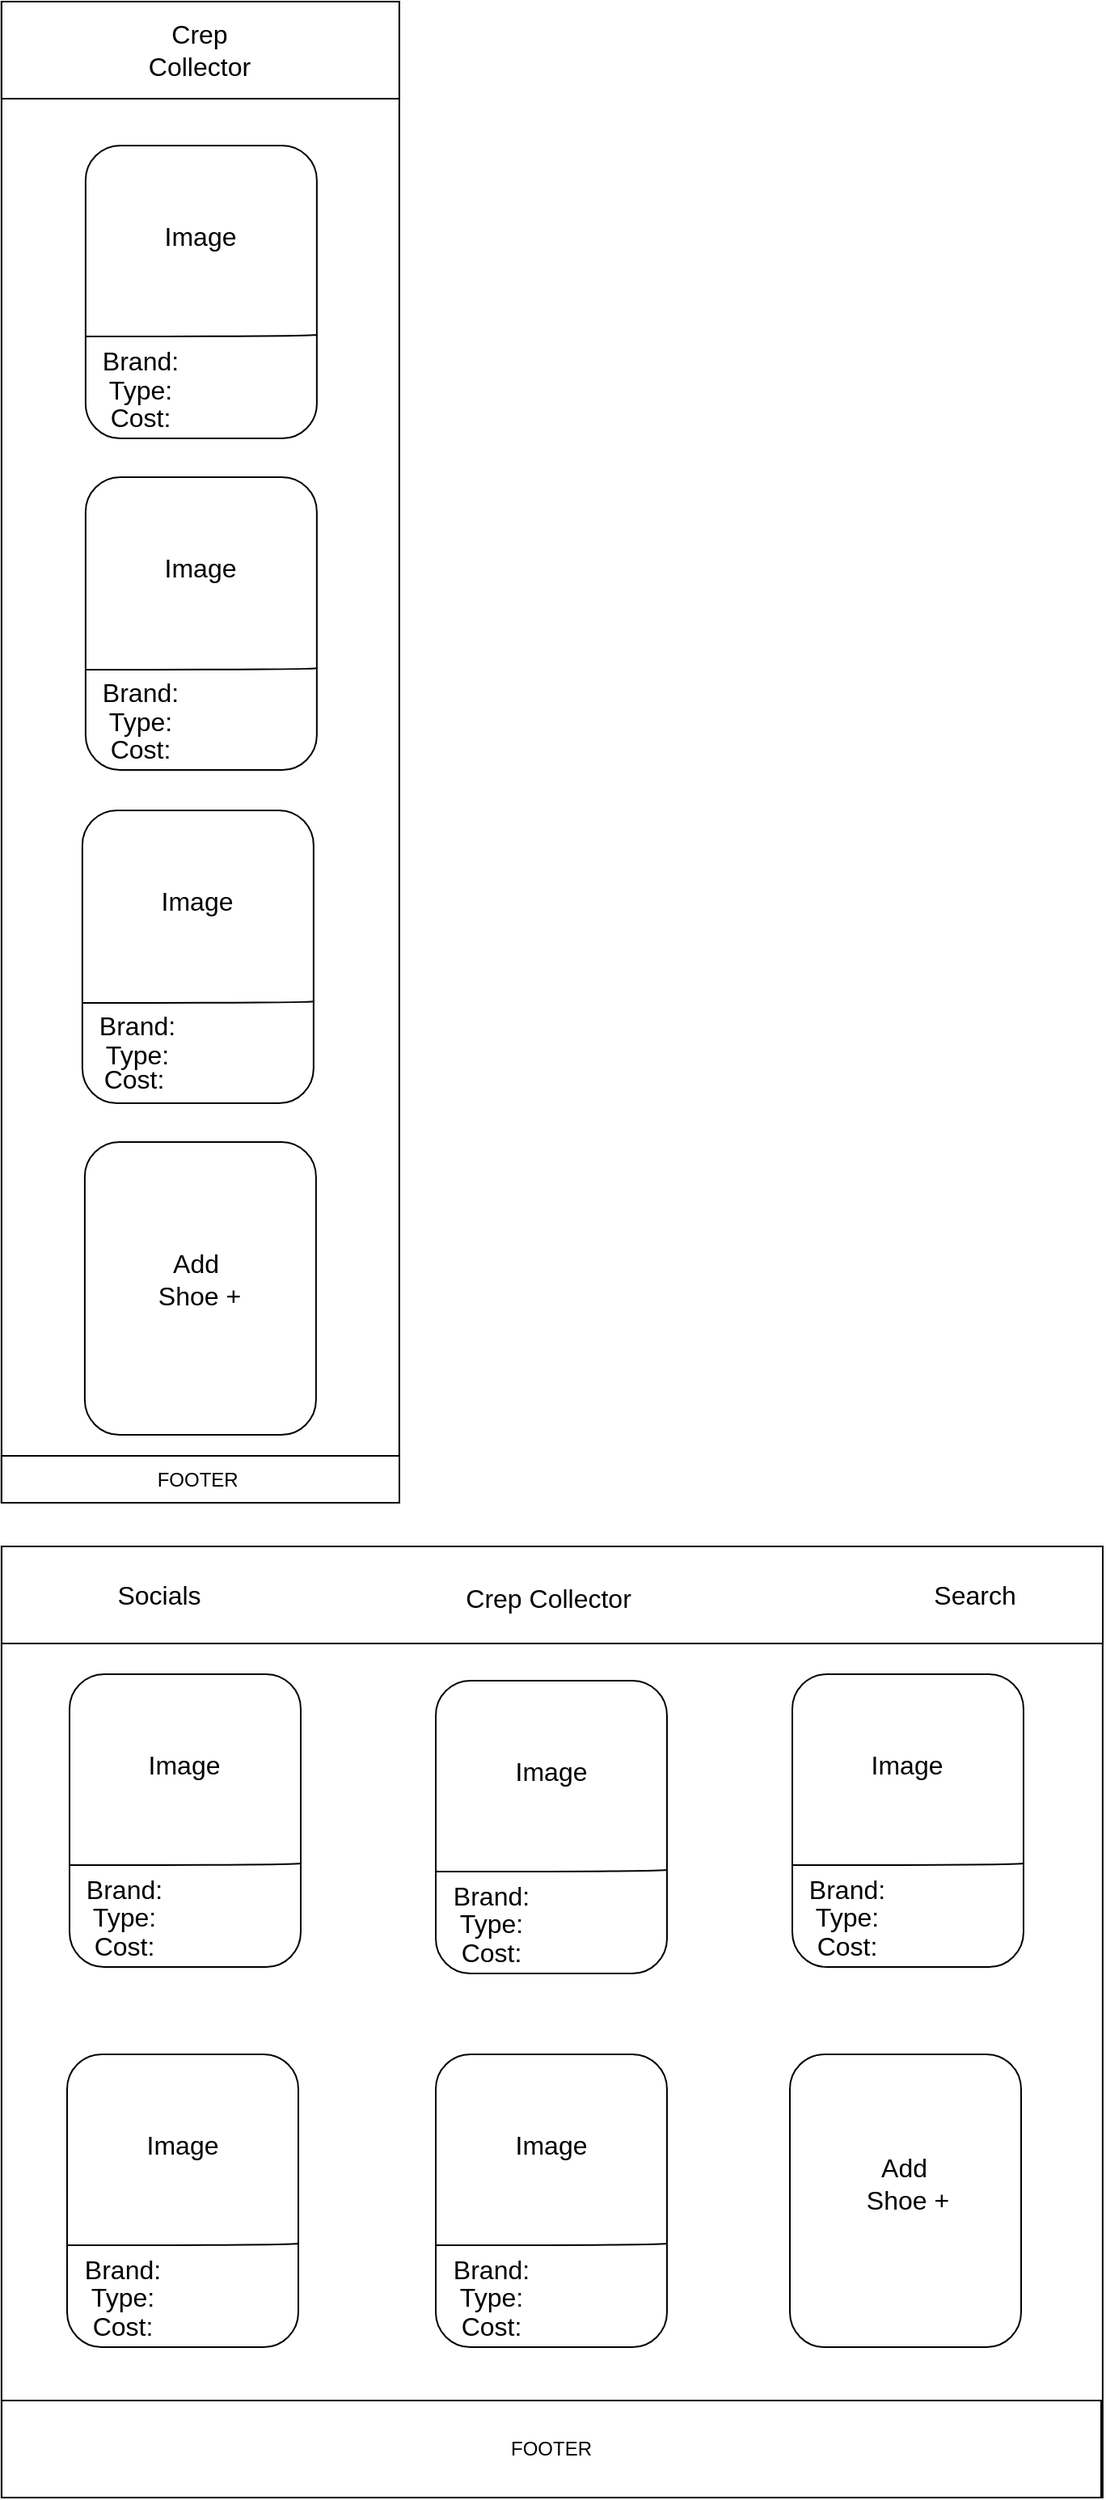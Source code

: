 <mxfile version="24.6.5" type="device">
  <diagram name="Page-1" id="DpoQtL1Sfmoe_D3Uby3G">
    <mxGraphModel dx="1112" dy="2870" grid="0" gridSize="10" guides="1" tooltips="1" connect="1" arrows="1" fold="1" page="0" pageScale="1" pageWidth="827" pageHeight="1169" math="0" shadow="0">
      <root>
        <mxCell id="0" />
        <mxCell id="1" parent="0" />
        <mxCell id="QsIfA3HyMXUQCg9hHSW7-2" value="" style="rounded=0;whiteSpace=wrap;html=1;rotation=-90;" vertex="1" parent="1">
          <mxGeometry x="-523" y="-1510.06" width="927.88" height="246" as="geometry" />
        </mxCell>
        <mxCell id="QsIfA3HyMXUQCg9hHSW7-3" value="" style="rounded=0;whiteSpace=wrap;html=1;" vertex="1" parent="1">
          <mxGeometry x="-182.06" y="-1851" width="246" height="60" as="geometry" />
        </mxCell>
        <mxCell id="QsIfA3HyMXUQCg9hHSW7-4" value="Crep&lt;div&gt;Collector&lt;/div&gt;" style="text;html=1;align=center;verticalAlign=middle;whiteSpace=wrap;rounded=0;fontSize=16;" vertex="1" parent="1">
          <mxGeometry x="-101.56" y="-1839" width="85" height="36" as="geometry" />
        </mxCell>
        <mxCell id="QsIfA3HyMXUQCg9hHSW7-5" value="" style="rounded=1;whiteSpace=wrap;html=1;" vertex="1" parent="1">
          <mxGeometry x="-130.06" y="-1762" width="143" height="181" as="geometry" />
        </mxCell>
        <mxCell id="QsIfA3HyMXUQCg9hHSW7-9" value="" style="endArrow=none;html=1;rounded=0;fontSize=12;startSize=8;endSize=8;curved=1;" edge="1" parent="1" target="QsIfA3HyMXUQCg9hHSW7-5">
          <mxGeometry width="50" height="50" relative="1" as="geometry">
            <mxPoint x="-130.06" y="-1644" as="sourcePoint" />
            <mxPoint x="-80.06" y="-1694" as="targetPoint" />
            <Array as="points">
              <mxPoint x="15.94" y="-1644" />
            </Array>
          </mxGeometry>
        </mxCell>
        <mxCell id="QsIfA3HyMXUQCg9hHSW7-10" value="Image" style="text;html=1;align=center;verticalAlign=middle;whiteSpace=wrap;rounded=0;fontSize=16;" vertex="1" parent="1">
          <mxGeometry x="-98.06" y="-1737" width="78" height="62.5" as="geometry" />
        </mxCell>
        <mxCell id="QsIfA3HyMXUQCg9hHSW7-11" value="Brand:" style="text;html=1;align=center;verticalAlign=middle;whiteSpace=wrap;rounded=0;fontSize=16;" vertex="1" parent="1">
          <mxGeometry x="-126.06" y="-1637" width="60" height="15" as="geometry" />
        </mxCell>
        <mxCell id="QsIfA3HyMXUQCg9hHSW7-12" value="Type:" style="text;html=1;align=center;verticalAlign=middle;whiteSpace=wrap;rounded=0;fontSize=16;" vertex="1" parent="1">
          <mxGeometry x="-126.06" y="-1619" width="60" height="15" as="geometry" />
        </mxCell>
        <mxCell id="QsIfA3HyMXUQCg9hHSW7-13" value="Cost:" style="text;html=1;align=center;verticalAlign=middle;whiteSpace=wrap;rounded=0;fontSize=16;" vertex="1" parent="1">
          <mxGeometry x="-126.06" y="-1602" width="60" height="15" as="geometry" />
        </mxCell>
        <mxCell id="QsIfA3HyMXUQCg9hHSW7-16" value="" style="rounded=1;whiteSpace=wrap;html=1;" vertex="1" parent="1">
          <mxGeometry x="-130.06" y="-1557" width="143" height="181" as="geometry" />
        </mxCell>
        <mxCell id="QsIfA3HyMXUQCg9hHSW7-17" value="Image" style="text;html=1;align=center;verticalAlign=middle;whiteSpace=wrap;rounded=0;fontSize=16;" vertex="1" parent="1">
          <mxGeometry x="-98.06" y="-1532" width="78" height="62.5" as="geometry" />
        </mxCell>
        <mxCell id="QsIfA3HyMXUQCg9hHSW7-18" value="Brand:" style="text;html=1;align=center;verticalAlign=middle;whiteSpace=wrap;rounded=0;fontSize=16;" vertex="1" parent="1">
          <mxGeometry x="-126.06" y="-1432" width="60" height="15" as="geometry" />
        </mxCell>
        <mxCell id="QsIfA3HyMXUQCg9hHSW7-19" value="Type:" style="text;html=1;align=center;verticalAlign=middle;whiteSpace=wrap;rounded=0;fontSize=16;" vertex="1" parent="1">
          <mxGeometry x="-126.06" y="-1414" width="60" height="15" as="geometry" />
        </mxCell>
        <mxCell id="QsIfA3HyMXUQCg9hHSW7-20" value="Cost:" style="text;html=1;align=center;verticalAlign=middle;whiteSpace=wrap;rounded=0;fontSize=16;" vertex="1" parent="1">
          <mxGeometry x="-126.06" y="-1397" width="60" height="15" as="geometry" />
        </mxCell>
        <mxCell id="QsIfA3HyMXUQCg9hHSW7-21" value="" style="endArrow=none;html=1;rounded=0;fontSize=12;startSize=8;endSize=8;curved=1;" edge="1" parent="1">
          <mxGeometry width="50" height="50" relative="1" as="geometry">
            <mxPoint x="-130.06" y="-1438" as="sourcePoint" />
            <mxPoint x="12.94" y="-1439" as="targetPoint" />
            <Array as="points">
              <mxPoint x="15.94" y="-1438" />
            </Array>
          </mxGeometry>
        </mxCell>
        <mxCell id="QsIfA3HyMXUQCg9hHSW7-31" value="" style="rounded=1;whiteSpace=wrap;html=1;" vertex="1" parent="1">
          <mxGeometry x="-132.06" y="-1351" width="143" height="181" as="geometry" />
        </mxCell>
        <mxCell id="QsIfA3HyMXUQCg9hHSW7-32" value="Image" style="text;html=1;align=center;verticalAlign=middle;whiteSpace=wrap;rounded=0;fontSize=16;" vertex="1" parent="1">
          <mxGeometry x="-100.06" y="-1326" width="78" height="62.5" as="geometry" />
        </mxCell>
        <mxCell id="QsIfA3HyMXUQCg9hHSW7-33" value="Brand:" style="text;html=1;align=center;verticalAlign=middle;whiteSpace=wrap;rounded=0;fontSize=16;" vertex="1" parent="1">
          <mxGeometry x="-128.06" y="-1226" width="60" height="15" as="geometry" />
        </mxCell>
        <mxCell id="QsIfA3HyMXUQCg9hHSW7-34" value="Type:" style="text;html=1;align=center;verticalAlign=middle;whiteSpace=wrap;rounded=0;fontSize=16;" vertex="1" parent="1">
          <mxGeometry x="-128.06" y="-1208" width="60" height="15" as="geometry" />
        </mxCell>
        <mxCell id="QsIfA3HyMXUQCg9hHSW7-35" value="" style="endArrow=none;html=1;rounded=0;fontSize=12;startSize=8;endSize=8;curved=1;" edge="1" parent="1">
          <mxGeometry width="50" height="50" relative="1" as="geometry">
            <mxPoint x="-132.06" y="-1232" as="sourcePoint" />
            <mxPoint x="10.94" y="-1233" as="targetPoint" />
            <Array as="points">
              <mxPoint x="13.94" y="-1232" />
            </Array>
          </mxGeometry>
        </mxCell>
        <mxCell id="QsIfA3HyMXUQCg9hHSW7-36" value="" style="rounded=1;whiteSpace=wrap;html=1;" vertex="1" parent="1">
          <mxGeometry x="-130.56" y="-1146" width="143" height="181" as="geometry" />
        </mxCell>
        <mxCell id="QsIfA3HyMXUQCg9hHSW7-41" value="Add&amp;nbsp;&lt;div&gt;Shoe +&lt;/div&gt;" style="text;html=1;align=center;verticalAlign=middle;whiteSpace=wrap;rounded=0;fontSize=16;" vertex="1" parent="1">
          <mxGeometry x="-95.56" y="-1100" width="73" height="78" as="geometry" />
        </mxCell>
        <mxCell id="QsIfA3HyMXUQCg9hHSW7-42" value="" style="rounded=0;whiteSpace=wrap;html=1;" vertex="1" parent="1">
          <mxGeometry x="-182.06" y="-896" width="681" height="588" as="geometry" />
        </mxCell>
        <mxCell id="QsIfA3HyMXUQCg9hHSW7-43" value="" style="rounded=0;whiteSpace=wrap;html=1;" vertex="1" parent="1">
          <mxGeometry x="-182" y="-896" width="681" height="60" as="geometry" />
        </mxCell>
        <mxCell id="QsIfA3HyMXUQCg9hHSW7-44" value="Crep Collector&amp;nbsp;" style="text;html=1;align=center;verticalAlign=middle;whiteSpace=wrap;rounded=0;fontSize=16;" vertex="1" parent="1">
          <mxGeometry x="55.94" y="-879" width="205" height="30" as="geometry" />
        </mxCell>
        <mxCell id="QsIfA3HyMXUQCg9hHSW7-45" value="Cost:" style="text;html=1;align=center;verticalAlign=middle;whiteSpace=wrap;rounded=0;fontSize=16;" vertex="1" parent="1">
          <mxGeometry x="-130.06" y="-1193" width="60" height="15" as="geometry" />
        </mxCell>
        <mxCell id="QsIfA3HyMXUQCg9hHSW7-47" value="" style="rounded=1;whiteSpace=wrap;html=1;" vertex="1" parent="1">
          <mxGeometry x="-140" y="-817" width="143" height="181" as="geometry" />
        </mxCell>
        <mxCell id="QsIfA3HyMXUQCg9hHSW7-48" value="" style="endArrow=none;html=1;rounded=0;fontSize=12;startSize=8;endSize=8;curved=1;" edge="1" parent="1" target="QsIfA3HyMXUQCg9hHSW7-47">
          <mxGeometry width="50" height="50" relative="1" as="geometry">
            <mxPoint x="-140" y="-699" as="sourcePoint" />
            <mxPoint x="-90" y="-749" as="targetPoint" />
            <Array as="points">
              <mxPoint x="6" y="-699" />
            </Array>
          </mxGeometry>
        </mxCell>
        <mxCell id="QsIfA3HyMXUQCg9hHSW7-49" value="Image" style="text;html=1;align=center;verticalAlign=middle;whiteSpace=wrap;rounded=0;fontSize=16;" vertex="1" parent="1">
          <mxGeometry x="-108" y="-792" width="78" height="62.5" as="geometry" />
        </mxCell>
        <mxCell id="QsIfA3HyMXUQCg9hHSW7-50" value="Brand:" style="text;html=1;align=center;verticalAlign=middle;whiteSpace=wrap;rounded=0;fontSize=16;" vertex="1" parent="1">
          <mxGeometry x="-136" y="-692" width="60" height="15" as="geometry" />
        </mxCell>
        <mxCell id="QsIfA3HyMXUQCg9hHSW7-51" value="Cost:" style="text;html=1;align=center;verticalAlign=middle;whiteSpace=wrap;rounded=0;fontSize=16;" vertex="1" parent="1">
          <mxGeometry x="-136" y="-657" width="60" height="15" as="geometry" />
        </mxCell>
        <mxCell id="QsIfA3HyMXUQCg9hHSW7-52" value="Type:" style="text;html=1;align=center;verticalAlign=middle;whiteSpace=wrap;rounded=0;fontSize=16;" vertex="1" parent="1">
          <mxGeometry x="-136" y="-675" width="60" height="15" as="geometry" />
        </mxCell>
        <mxCell id="QsIfA3HyMXUQCg9hHSW7-68" value="" style="rounded=1;whiteSpace=wrap;html=1;" vertex="1" parent="1">
          <mxGeometry x="307" y="-817" width="143" height="181" as="geometry" />
        </mxCell>
        <mxCell id="QsIfA3HyMXUQCg9hHSW7-69" value="" style="endArrow=none;html=1;rounded=0;fontSize=12;startSize=8;endSize=8;curved=1;" edge="1" parent="1" target="QsIfA3HyMXUQCg9hHSW7-68">
          <mxGeometry width="50" height="50" relative="1" as="geometry">
            <mxPoint x="307" y="-699" as="sourcePoint" />
            <mxPoint x="357" y="-749" as="targetPoint" />
            <Array as="points">
              <mxPoint x="453" y="-699" />
            </Array>
          </mxGeometry>
        </mxCell>
        <mxCell id="QsIfA3HyMXUQCg9hHSW7-70" value="Image" style="text;html=1;align=center;verticalAlign=middle;whiteSpace=wrap;rounded=0;fontSize=16;" vertex="1" parent="1">
          <mxGeometry x="339" y="-792" width="78" height="62.5" as="geometry" />
        </mxCell>
        <mxCell id="QsIfA3HyMXUQCg9hHSW7-71" value="Brand:" style="text;html=1;align=center;verticalAlign=middle;whiteSpace=wrap;rounded=0;fontSize=16;" vertex="1" parent="1">
          <mxGeometry x="311" y="-692" width="60" height="15" as="geometry" />
        </mxCell>
        <mxCell id="QsIfA3HyMXUQCg9hHSW7-72" value="Cost:" style="text;html=1;align=center;verticalAlign=middle;whiteSpace=wrap;rounded=0;fontSize=16;" vertex="1" parent="1">
          <mxGeometry x="311" y="-657" width="60" height="15" as="geometry" />
        </mxCell>
        <mxCell id="QsIfA3HyMXUQCg9hHSW7-73" value="Type:" style="text;html=1;align=center;verticalAlign=middle;whiteSpace=wrap;rounded=0;fontSize=16;" vertex="1" parent="1">
          <mxGeometry x="311" y="-675" width="60" height="15" as="geometry" />
        </mxCell>
        <mxCell id="QsIfA3HyMXUQCg9hHSW7-74" value="" style="rounded=1;whiteSpace=wrap;html=1;" vertex="1" parent="1">
          <mxGeometry x="86.5" y="-813" width="143" height="181" as="geometry" />
        </mxCell>
        <mxCell id="QsIfA3HyMXUQCg9hHSW7-75" value="" style="endArrow=none;html=1;rounded=0;fontSize=12;startSize=8;endSize=8;curved=1;" edge="1" parent="1" target="QsIfA3HyMXUQCg9hHSW7-74">
          <mxGeometry width="50" height="50" relative="1" as="geometry">
            <mxPoint x="86.5" y="-695" as="sourcePoint" />
            <mxPoint x="136.5" y="-745" as="targetPoint" />
            <Array as="points">
              <mxPoint x="232.5" y="-695" />
            </Array>
          </mxGeometry>
        </mxCell>
        <mxCell id="QsIfA3HyMXUQCg9hHSW7-76" value="Image" style="text;html=1;align=center;verticalAlign=middle;whiteSpace=wrap;rounded=0;fontSize=16;" vertex="1" parent="1">
          <mxGeometry x="118.5" y="-788" width="78" height="62.5" as="geometry" />
        </mxCell>
        <mxCell id="QsIfA3HyMXUQCg9hHSW7-77" value="Brand:" style="text;html=1;align=center;verticalAlign=middle;whiteSpace=wrap;rounded=0;fontSize=16;" vertex="1" parent="1">
          <mxGeometry x="90.5" y="-688" width="60" height="15" as="geometry" />
        </mxCell>
        <mxCell id="QsIfA3HyMXUQCg9hHSW7-78" value="Cost:" style="text;html=1;align=center;verticalAlign=middle;whiteSpace=wrap;rounded=0;fontSize=16;" vertex="1" parent="1">
          <mxGeometry x="90.5" y="-653" width="60" height="15" as="geometry" />
        </mxCell>
        <mxCell id="QsIfA3HyMXUQCg9hHSW7-79" value="Type:" style="text;html=1;align=center;verticalAlign=middle;whiteSpace=wrap;rounded=0;fontSize=16;" vertex="1" parent="1">
          <mxGeometry x="90.5" y="-671" width="60" height="15" as="geometry" />
        </mxCell>
        <mxCell id="QsIfA3HyMXUQCg9hHSW7-80" value="" style="rounded=1;whiteSpace=wrap;html=1;" vertex="1" parent="1">
          <mxGeometry x="-141.5" y="-582" width="143" height="181" as="geometry" />
        </mxCell>
        <mxCell id="QsIfA3HyMXUQCg9hHSW7-81" value="" style="endArrow=none;html=1;rounded=0;fontSize=12;startSize=8;endSize=8;curved=1;" edge="1" parent="1" target="QsIfA3HyMXUQCg9hHSW7-80">
          <mxGeometry width="50" height="50" relative="1" as="geometry">
            <mxPoint x="-141.5" y="-464" as="sourcePoint" />
            <mxPoint x="-91.5" y="-514" as="targetPoint" />
            <Array as="points">
              <mxPoint x="4.5" y="-464" />
            </Array>
          </mxGeometry>
        </mxCell>
        <mxCell id="QsIfA3HyMXUQCg9hHSW7-82" value="Image" style="text;html=1;align=center;verticalAlign=middle;whiteSpace=wrap;rounded=0;fontSize=16;" vertex="1" parent="1">
          <mxGeometry x="-109.5" y="-557" width="78" height="62.5" as="geometry" />
        </mxCell>
        <mxCell id="QsIfA3HyMXUQCg9hHSW7-83" value="Brand:" style="text;html=1;align=center;verticalAlign=middle;whiteSpace=wrap;rounded=0;fontSize=16;" vertex="1" parent="1">
          <mxGeometry x="-137.5" y="-457" width="60" height="15" as="geometry" />
        </mxCell>
        <mxCell id="QsIfA3HyMXUQCg9hHSW7-84" value="Cost:" style="text;html=1;align=center;verticalAlign=middle;whiteSpace=wrap;rounded=0;fontSize=16;" vertex="1" parent="1">
          <mxGeometry x="-137.5" y="-422" width="60" height="15" as="geometry" />
        </mxCell>
        <mxCell id="QsIfA3HyMXUQCg9hHSW7-85" value="Type:" style="text;html=1;align=center;verticalAlign=middle;whiteSpace=wrap;rounded=0;fontSize=16;" vertex="1" parent="1">
          <mxGeometry x="-137.5" y="-440" width="60" height="15" as="geometry" />
        </mxCell>
        <mxCell id="QsIfA3HyMXUQCg9hHSW7-86" value="" style="rounded=1;whiteSpace=wrap;html=1;" vertex="1" parent="1">
          <mxGeometry x="86.5" y="-582" width="143" height="181" as="geometry" />
        </mxCell>
        <mxCell id="QsIfA3HyMXUQCg9hHSW7-87" value="" style="endArrow=none;html=1;rounded=0;fontSize=12;startSize=8;endSize=8;curved=1;" edge="1" parent="1" target="QsIfA3HyMXUQCg9hHSW7-86">
          <mxGeometry width="50" height="50" relative="1" as="geometry">
            <mxPoint x="86.5" y="-464" as="sourcePoint" />
            <mxPoint x="136.5" y="-514" as="targetPoint" />
            <Array as="points">
              <mxPoint x="232.5" y="-464" />
            </Array>
          </mxGeometry>
        </mxCell>
        <mxCell id="QsIfA3HyMXUQCg9hHSW7-88" value="Image" style="text;html=1;align=center;verticalAlign=middle;whiteSpace=wrap;rounded=0;fontSize=16;" vertex="1" parent="1">
          <mxGeometry x="118.5" y="-557" width="78" height="62.5" as="geometry" />
        </mxCell>
        <mxCell id="QsIfA3HyMXUQCg9hHSW7-89" value="Brand:" style="text;html=1;align=center;verticalAlign=middle;whiteSpace=wrap;rounded=0;fontSize=16;" vertex="1" parent="1">
          <mxGeometry x="90.5" y="-457" width="60" height="15" as="geometry" />
        </mxCell>
        <mxCell id="QsIfA3HyMXUQCg9hHSW7-90" value="Cost:" style="text;html=1;align=center;verticalAlign=middle;whiteSpace=wrap;rounded=0;fontSize=16;" vertex="1" parent="1">
          <mxGeometry x="90.5" y="-422" width="60" height="15" as="geometry" />
        </mxCell>
        <mxCell id="QsIfA3HyMXUQCg9hHSW7-91" value="Type:" style="text;html=1;align=center;verticalAlign=middle;whiteSpace=wrap;rounded=0;fontSize=16;" vertex="1" parent="1">
          <mxGeometry x="90.5" y="-440" width="60" height="15" as="geometry" />
        </mxCell>
        <mxCell id="QsIfA3HyMXUQCg9hHSW7-92" value="" style="rounded=1;whiteSpace=wrap;html=1;" vertex="1" parent="1">
          <mxGeometry x="305.5" y="-582" width="143" height="181" as="geometry" />
        </mxCell>
        <mxCell id="QsIfA3HyMXUQCg9hHSW7-98" value="Add&amp;nbsp;&lt;div&gt;Shoe +&lt;/div&gt;" style="text;html=1;align=center;verticalAlign=middle;whiteSpace=wrap;rounded=0;fontSize=16;" vertex="1" parent="1">
          <mxGeometry x="342" y="-541" width="73" height="78" as="geometry" />
        </mxCell>
        <mxCell id="QsIfA3HyMXUQCg9hHSW7-99" value="FOOTER&amp;nbsp;" style="rounded=0;whiteSpace=wrap;html=1;" vertex="1" parent="1">
          <mxGeometry x="-182.06" y="-952" width="246.06" height="29" as="geometry" />
        </mxCell>
        <mxCell id="QsIfA3HyMXUQCg9hHSW7-100" value="FOOTER" style="rounded=0;whiteSpace=wrap;html=1;" vertex="1" parent="1">
          <mxGeometry x="-182" y="-368" width="680" height="60" as="geometry" />
        </mxCell>
        <mxCell id="QsIfA3HyMXUQCg9hHSW7-102" value="Search" style="text;html=1;align=center;verticalAlign=middle;whiteSpace=wrap;rounded=0;fontSize=16;" vertex="1" parent="1">
          <mxGeometry x="378" y="-881" width="84" height="30" as="geometry" />
        </mxCell>
        <mxCell id="QsIfA3HyMXUQCg9hHSW7-103" value="Socials" style="text;html=1;align=center;verticalAlign=middle;whiteSpace=wrap;rounded=0;fontSize=16;" vertex="1" parent="1">
          <mxGeometry x="-130.06" y="-881" width="91.06" height="30" as="geometry" />
        </mxCell>
      </root>
    </mxGraphModel>
  </diagram>
</mxfile>
